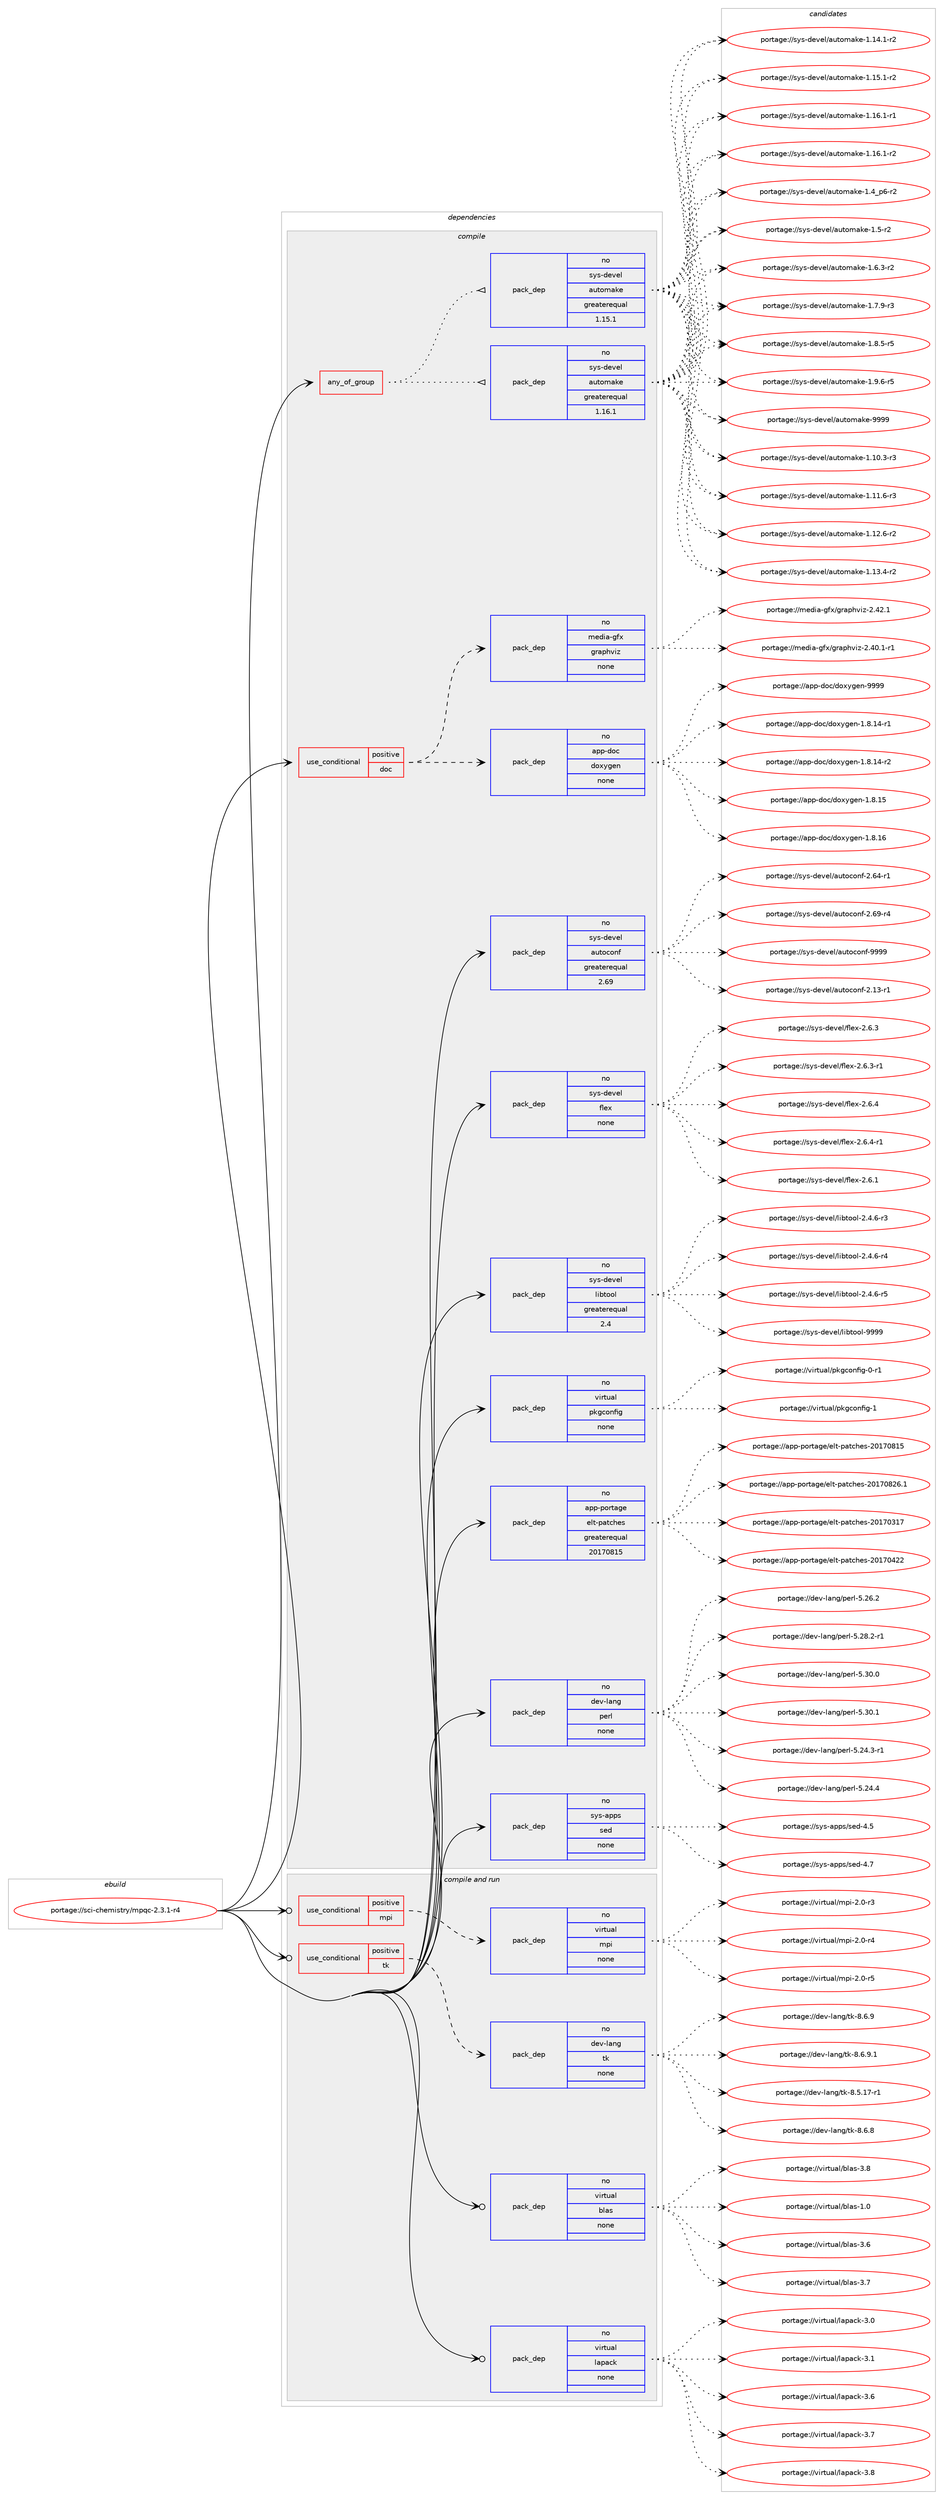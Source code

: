 digraph prolog {

# *************
# Graph options
# *************

newrank=true;
concentrate=true;
compound=true;
graph [rankdir=LR,fontname=Helvetica,fontsize=10,ranksep=1.5];#, ranksep=2.5, nodesep=0.2];
edge  [arrowhead=vee];
node  [fontname=Helvetica,fontsize=10];

# **********
# The ebuild
# **********

subgraph cluster_leftcol {
color=gray;
rank=same;
label=<<i>ebuild</i>>;
id [label="portage://sci-chemistry/mpqc-2.3.1-r4", color=red, width=4, href="../sci-chemistry/mpqc-2.3.1-r4.svg"];
}

# ****************
# The dependencies
# ****************

subgraph cluster_midcol {
color=gray;
label=<<i>dependencies</i>>;
subgraph cluster_compile {
fillcolor="#eeeeee";
style=filled;
label=<<i>compile</i>>;
subgraph any6322 {
dependency384898 [label=<<TABLE BORDER="0" CELLBORDER="1" CELLSPACING="0" CELLPADDING="4"><TR><TD CELLPADDING="10">any_of_group</TD></TR></TABLE>>, shape=none, color=red];subgraph pack282870 {
dependency384899 [label=<<TABLE BORDER="0" CELLBORDER="1" CELLSPACING="0" CELLPADDING="4" WIDTH="220"><TR><TD ROWSPAN="6" CELLPADDING="30">pack_dep</TD></TR><TR><TD WIDTH="110">no</TD></TR><TR><TD>sys-devel</TD></TR><TR><TD>automake</TD></TR><TR><TD>greaterequal</TD></TR><TR><TD>1.16.1</TD></TR></TABLE>>, shape=none, color=blue];
}
dependency384898:e -> dependency384899:w [weight=20,style="dotted",arrowhead="oinv"];
subgraph pack282871 {
dependency384900 [label=<<TABLE BORDER="0" CELLBORDER="1" CELLSPACING="0" CELLPADDING="4" WIDTH="220"><TR><TD ROWSPAN="6" CELLPADDING="30">pack_dep</TD></TR><TR><TD WIDTH="110">no</TD></TR><TR><TD>sys-devel</TD></TR><TR><TD>automake</TD></TR><TR><TD>greaterequal</TD></TR><TR><TD>1.15.1</TD></TR></TABLE>>, shape=none, color=blue];
}
dependency384898:e -> dependency384900:w [weight=20,style="dotted",arrowhead="oinv"];
}
id:e -> dependency384898:w [weight=20,style="solid",arrowhead="vee"];
subgraph cond95502 {
dependency384901 [label=<<TABLE BORDER="0" CELLBORDER="1" CELLSPACING="0" CELLPADDING="4"><TR><TD ROWSPAN="3" CELLPADDING="10">use_conditional</TD></TR><TR><TD>positive</TD></TR><TR><TD>doc</TD></TR></TABLE>>, shape=none, color=red];
subgraph pack282872 {
dependency384902 [label=<<TABLE BORDER="0" CELLBORDER="1" CELLSPACING="0" CELLPADDING="4" WIDTH="220"><TR><TD ROWSPAN="6" CELLPADDING="30">pack_dep</TD></TR><TR><TD WIDTH="110">no</TD></TR><TR><TD>app-doc</TD></TR><TR><TD>doxygen</TD></TR><TR><TD>none</TD></TR><TR><TD></TD></TR></TABLE>>, shape=none, color=blue];
}
dependency384901:e -> dependency384902:w [weight=20,style="dashed",arrowhead="vee"];
subgraph pack282873 {
dependency384903 [label=<<TABLE BORDER="0" CELLBORDER="1" CELLSPACING="0" CELLPADDING="4" WIDTH="220"><TR><TD ROWSPAN="6" CELLPADDING="30">pack_dep</TD></TR><TR><TD WIDTH="110">no</TD></TR><TR><TD>media-gfx</TD></TR><TR><TD>graphviz</TD></TR><TR><TD>none</TD></TR><TR><TD></TD></TR></TABLE>>, shape=none, color=blue];
}
dependency384901:e -> dependency384903:w [weight=20,style="dashed",arrowhead="vee"];
}
id:e -> dependency384901:w [weight=20,style="solid",arrowhead="vee"];
subgraph pack282874 {
dependency384904 [label=<<TABLE BORDER="0" CELLBORDER="1" CELLSPACING="0" CELLPADDING="4" WIDTH="220"><TR><TD ROWSPAN="6" CELLPADDING="30">pack_dep</TD></TR><TR><TD WIDTH="110">no</TD></TR><TR><TD>app-portage</TD></TR><TR><TD>elt-patches</TD></TR><TR><TD>greaterequal</TD></TR><TR><TD>20170815</TD></TR></TABLE>>, shape=none, color=blue];
}
id:e -> dependency384904:w [weight=20,style="solid",arrowhead="vee"];
subgraph pack282875 {
dependency384905 [label=<<TABLE BORDER="0" CELLBORDER="1" CELLSPACING="0" CELLPADDING="4" WIDTH="220"><TR><TD ROWSPAN="6" CELLPADDING="30">pack_dep</TD></TR><TR><TD WIDTH="110">no</TD></TR><TR><TD>dev-lang</TD></TR><TR><TD>perl</TD></TR><TR><TD>none</TD></TR><TR><TD></TD></TR></TABLE>>, shape=none, color=blue];
}
id:e -> dependency384905:w [weight=20,style="solid",arrowhead="vee"];
subgraph pack282876 {
dependency384906 [label=<<TABLE BORDER="0" CELLBORDER="1" CELLSPACING="0" CELLPADDING="4" WIDTH="220"><TR><TD ROWSPAN="6" CELLPADDING="30">pack_dep</TD></TR><TR><TD WIDTH="110">no</TD></TR><TR><TD>sys-apps</TD></TR><TR><TD>sed</TD></TR><TR><TD>none</TD></TR><TR><TD></TD></TR></TABLE>>, shape=none, color=blue];
}
id:e -> dependency384906:w [weight=20,style="solid",arrowhead="vee"];
subgraph pack282877 {
dependency384907 [label=<<TABLE BORDER="0" CELLBORDER="1" CELLSPACING="0" CELLPADDING="4" WIDTH="220"><TR><TD ROWSPAN="6" CELLPADDING="30">pack_dep</TD></TR><TR><TD WIDTH="110">no</TD></TR><TR><TD>sys-devel</TD></TR><TR><TD>autoconf</TD></TR><TR><TD>greaterequal</TD></TR><TR><TD>2.69</TD></TR></TABLE>>, shape=none, color=blue];
}
id:e -> dependency384907:w [weight=20,style="solid",arrowhead="vee"];
subgraph pack282878 {
dependency384908 [label=<<TABLE BORDER="0" CELLBORDER="1" CELLSPACING="0" CELLPADDING="4" WIDTH="220"><TR><TD ROWSPAN="6" CELLPADDING="30">pack_dep</TD></TR><TR><TD WIDTH="110">no</TD></TR><TR><TD>sys-devel</TD></TR><TR><TD>flex</TD></TR><TR><TD>none</TD></TR><TR><TD></TD></TR></TABLE>>, shape=none, color=blue];
}
id:e -> dependency384908:w [weight=20,style="solid",arrowhead="vee"];
subgraph pack282879 {
dependency384909 [label=<<TABLE BORDER="0" CELLBORDER="1" CELLSPACING="0" CELLPADDING="4" WIDTH="220"><TR><TD ROWSPAN="6" CELLPADDING="30">pack_dep</TD></TR><TR><TD WIDTH="110">no</TD></TR><TR><TD>sys-devel</TD></TR><TR><TD>libtool</TD></TR><TR><TD>greaterequal</TD></TR><TR><TD>2.4</TD></TR></TABLE>>, shape=none, color=blue];
}
id:e -> dependency384909:w [weight=20,style="solid",arrowhead="vee"];
subgraph pack282880 {
dependency384910 [label=<<TABLE BORDER="0" CELLBORDER="1" CELLSPACING="0" CELLPADDING="4" WIDTH="220"><TR><TD ROWSPAN="6" CELLPADDING="30">pack_dep</TD></TR><TR><TD WIDTH="110">no</TD></TR><TR><TD>virtual</TD></TR><TR><TD>pkgconfig</TD></TR><TR><TD>none</TD></TR><TR><TD></TD></TR></TABLE>>, shape=none, color=blue];
}
id:e -> dependency384910:w [weight=20,style="solid",arrowhead="vee"];
}
subgraph cluster_compileandrun {
fillcolor="#eeeeee";
style=filled;
label=<<i>compile and run</i>>;
subgraph cond95503 {
dependency384911 [label=<<TABLE BORDER="0" CELLBORDER="1" CELLSPACING="0" CELLPADDING="4"><TR><TD ROWSPAN="3" CELLPADDING="10">use_conditional</TD></TR><TR><TD>positive</TD></TR><TR><TD>mpi</TD></TR></TABLE>>, shape=none, color=red];
subgraph pack282881 {
dependency384912 [label=<<TABLE BORDER="0" CELLBORDER="1" CELLSPACING="0" CELLPADDING="4" WIDTH="220"><TR><TD ROWSPAN="6" CELLPADDING="30">pack_dep</TD></TR><TR><TD WIDTH="110">no</TD></TR><TR><TD>virtual</TD></TR><TR><TD>mpi</TD></TR><TR><TD>none</TD></TR><TR><TD></TD></TR></TABLE>>, shape=none, color=blue];
}
dependency384911:e -> dependency384912:w [weight=20,style="dashed",arrowhead="vee"];
}
id:e -> dependency384911:w [weight=20,style="solid",arrowhead="odotvee"];
subgraph cond95504 {
dependency384913 [label=<<TABLE BORDER="0" CELLBORDER="1" CELLSPACING="0" CELLPADDING="4"><TR><TD ROWSPAN="3" CELLPADDING="10">use_conditional</TD></TR><TR><TD>positive</TD></TR><TR><TD>tk</TD></TR></TABLE>>, shape=none, color=red];
subgraph pack282882 {
dependency384914 [label=<<TABLE BORDER="0" CELLBORDER="1" CELLSPACING="0" CELLPADDING="4" WIDTH="220"><TR><TD ROWSPAN="6" CELLPADDING="30">pack_dep</TD></TR><TR><TD WIDTH="110">no</TD></TR><TR><TD>dev-lang</TD></TR><TR><TD>tk</TD></TR><TR><TD>none</TD></TR><TR><TD></TD></TR></TABLE>>, shape=none, color=blue];
}
dependency384913:e -> dependency384914:w [weight=20,style="dashed",arrowhead="vee"];
}
id:e -> dependency384913:w [weight=20,style="solid",arrowhead="odotvee"];
subgraph pack282883 {
dependency384915 [label=<<TABLE BORDER="0" CELLBORDER="1" CELLSPACING="0" CELLPADDING="4" WIDTH="220"><TR><TD ROWSPAN="6" CELLPADDING="30">pack_dep</TD></TR><TR><TD WIDTH="110">no</TD></TR><TR><TD>virtual</TD></TR><TR><TD>blas</TD></TR><TR><TD>none</TD></TR><TR><TD></TD></TR></TABLE>>, shape=none, color=blue];
}
id:e -> dependency384915:w [weight=20,style="solid",arrowhead="odotvee"];
subgraph pack282884 {
dependency384916 [label=<<TABLE BORDER="0" CELLBORDER="1" CELLSPACING="0" CELLPADDING="4" WIDTH="220"><TR><TD ROWSPAN="6" CELLPADDING="30">pack_dep</TD></TR><TR><TD WIDTH="110">no</TD></TR><TR><TD>virtual</TD></TR><TR><TD>lapack</TD></TR><TR><TD>none</TD></TR><TR><TD></TD></TR></TABLE>>, shape=none, color=blue];
}
id:e -> dependency384916:w [weight=20,style="solid",arrowhead="odotvee"];
}
subgraph cluster_run {
fillcolor="#eeeeee";
style=filled;
label=<<i>run</i>>;
}
}

# **************
# The candidates
# **************

subgraph cluster_choices {
rank=same;
color=gray;
label=<<i>candidates</i>>;

subgraph choice282870 {
color=black;
nodesep=1;
choiceportage11512111545100101118101108479711711611110997107101454946494846514511451 [label="portage://sys-devel/automake-1.10.3-r3", color=red, width=4,href="../sys-devel/automake-1.10.3-r3.svg"];
choiceportage11512111545100101118101108479711711611110997107101454946494946544511451 [label="portage://sys-devel/automake-1.11.6-r3", color=red, width=4,href="../sys-devel/automake-1.11.6-r3.svg"];
choiceportage11512111545100101118101108479711711611110997107101454946495046544511450 [label="portage://sys-devel/automake-1.12.6-r2", color=red, width=4,href="../sys-devel/automake-1.12.6-r2.svg"];
choiceportage11512111545100101118101108479711711611110997107101454946495146524511450 [label="portage://sys-devel/automake-1.13.4-r2", color=red, width=4,href="../sys-devel/automake-1.13.4-r2.svg"];
choiceportage11512111545100101118101108479711711611110997107101454946495246494511450 [label="portage://sys-devel/automake-1.14.1-r2", color=red, width=4,href="../sys-devel/automake-1.14.1-r2.svg"];
choiceportage11512111545100101118101108479711711611110997107101454946495346494511450 [label="portage://sys-devel/automake-1.15.1-r2", color=red, width=4,href="../sys-devel/automake-1.15.1-r2.svg"];
choiceportage11512111545100101118101108479711711611110997107101454946495446494511449 [label="portage://sys-devel/automake-1.16.1-r1", color=red, width=4,href="../sys-devel/automake-1.16.1-r1.svg"];
choiceportage11512111545100101118101108479711711611110997107101454946495446494511450 [label="portage://sys-devel/automake-1.16.1-r2", color=red, width=4,href="../sys-devel/automake-1.16.1-r2.svg"];
choiceportage115121115451001011181011084797117116111109971071014549465295112544511450 [label="portage://sys-devel/automake-1.4_p6-r2", color=red, width=4,href="../sys-devel/automake-1.4_p6-r2.svg"];
choiceportage11512111545100101118101108479711711611110997107101454946534511450 [label="portage://sys-devel/automake-1.5-r2", color=red, width=4,href="../sys-devel/automake-1.5-r2.svg"];
choiceportage115121115451001011181011084797117116111109971071014549465446514511450 [label="portage://sys-devel/automake-1.6.3-r2", color=red, width=4,href="../sys-devel/automake-1.6.3-r2.svg"];
choiceportage115121115451001011181011084797117116111109971071014549465546574511451 [label="portage://sys-devel/automake-1.7.9-r3", color=red, width=4,href="../sys-devel/automake-1.7.9-r3.svg"];
choiceportage115121115451001011181011084797117116111109971071014549465646534511453 [label="portage://sys-devel/automake-1.8.5-r5", color=red, width=4,href="../sys-devel/automake-1.8.5-r5.svg"];
choiceportage115121115451001011181011084797117116111109971071014549465746544511453 [label="portage://sys-devel/automake-1.9.6-r5", color=red, width=4,href="../sys-devel/automake-1.9.6-r5.svg"];
choiceportage115121115451001011181011084797117116111109971071014557575757 [label="portage://sys-devel/automake-9999", color=red, width=4,href="../sys-devel/automake-9999.svg"];
dependency384899:e -> choiceportage11512111545100101118101108479711711611110997107101454946494846514511451:w [style=dotted,weight="100"];
dependency384899:e -> choiceportage11512111545100101118101108479711711611110997107101454946494946544511451:w [style=dotted,weight="100"];
dependency384899:e -> choiceportage11512111545100101118101108479711711611110997107101454946495046544511450:w [style=dotted,weight="100"];
dependency384899:e -> choiceportage11512111545100101118101108479711711611110997107101454946495146524511450:w [style=dotted,weight="100"];
dependency384899:e -> choiceportage11512111545100101118101108479711711611110997107101454946495246494511450:w [style=dotted,weight="100"];
dependency384899:e -> choiceportage11512111545100101118101108479711711611110997107101454946495346494511450:w [style=dotted,weight="100"];
dependency384899:e -> choiceportage11512111545100101118101108479711711611110997107101454946495446494511449:w [style=dotted,weight="100"];
dependency384899:e -> choiceportage11512111545100101118101108479711711611110997107101454946495446494511450:w [style=dotted,weight="100"];
dependency384899:e -> choiceportage115121115451001011181011084797117116111109971071014549465295112544511450:w [style=dotted,weight="100"];
dependency384899:e -> choiceportage11512111545100101118101108479711711611110997107101454946534511450:w [style=dotted,weight="100"];
dependency384899:e -> choiceportage115121115451001011181011084797117116111109971071014549465446514511450:w [style=dotted,weight="100"];
dependency384899:e -> choiceportage115121115451001011181011084797117116111109971071014549465546574511451:w [style=dotted,weight="100"];
dependency384899:e -> choiceportage115121115451001011181011084797117116111109971071014549465646534511453:w [style=dotted,weight="100"];
dependency384899:e -> choiceportage115121115451001011181011084797117116111109971071014549465746544511453:w [style=dotted,weight="100"];
dependency384899:e -> choiceportage115121115451001011181011084797117116111109971071014557575757:w [style=dotted,weight="100"];
}
subgraph choice282871 {
color=black;
nodesep=1;
choiceportage11512111545100101118101108479711711611110997107101454946494846514511451 [label="portage://sys-devel/automake-1.10.3-r3", color=red, width=4,href="../sys-devel/automake-1.10.3-r3.svg"];
choiceportage11512111545100101118101108479711711611110997107101454946494946544511451 [label="portage://sys-devel/automake-1.11.6-r3", color=red, width=4,href="../sys-devel/automake-1.11.6-r3.svg"];
choiceportage11512111545100101118101108479711711611110997107101454946495046544511450 [label="portage://sys-devel/automake-1.12.6-r2", color=red, width=4,href="../sys-devel/automake-1.12.6-r2.svg"];
choiceportage11512111545100101118101108479711711611110997107101454946495146524511450 [label="portage://sys-devel/automake-1.13.4-r2", color=red, width=4,href="../sys-devel/automake-1.13.4-r2.svg"];
choiceportage11512111545100101118101108479711711611110997107101454946495246494511450 [label="portage://sys-devel/automake-1.14.1-r2", color=red, width=4,href="../sys-devel/automake-1.14.1-r2.svg"];
choiceportage11512111545100101118101108479711711611110997107101454946495346494511450 [label="portage://sys-devel/automake-1.15.1-r2", color=red, width=4,href="../sys-devel/automake-1.15.1-r2.svg"];
choiceportage11512111545100101118101108479711711611110997107101454946495446494511449 [label="portage://sys-devel/automake-1.16.1-r1", color=red, width=4,href="../sys-devel/automake-1.16.1-r1.svg"];
choiceportage11512111545100101118101108479711711611110997107101454946495446494511450 [label="portage://sys-devel/automake-1.16.1-r2", color=red, width=4,href="../sys-devel/automake-1.16.1-r2.svg"];
choiceportage115121115451001011181011084797117116111109971071014549465295112544511450 [label="portage://sys-devel/automake-1.4_p6-r2", color=red, width=4,href="../sys-devel/automake-1.4_p6-r2.svg"];
choiceportage11512111545100101118101108479711711611110997107101454946534511450 [label="portage://sys-devel/automake-1.5-r2", color=red, width=4,href="../sys-devel/automake-1.5-r2.svg"];
choiceportage115121115451001011181011084797117116111109971071014549465446514511450 [label="portage://sys-devel/automake-1.6.3-r2", color=red, width=4,href="../sys-devel/automake-1.6.3-r2.svg"];
choiceportage115121115451001011181011084797117116111109971071014549465546574511451 [label="portage://sys-devel/automake-1.7.9-r3", color=red, width=4,href="../sys-devel/automake-1.7.9-r3.svg"];
choiceportage115121115451001011181011084797117116111109971071014549465646534511453 [label="portage://sys-devel/automake-1.8.5-r5", color=red, width=4,href="../sys-devel/automake-1.8.5-r5.svg"];
choiceportage115121115451001011181011084797117116111109971071014549465746544511453 [label="portage://sys-devel/automake-1.9.6-r5", color=red, width=4,href="../sys-devel/automake-1.9.6-r5.svg"];
choiceportage115121115451001011181011084797117116111109971071014557575757 [label="portage://sys-devel/automake-9999", color=red, width=4,href="../sys-devel/automake-9999.svg"];
dependency384900:e -> choiceportage11512111545100101118101108479711711611110997107101454946494846514511451:w [style=dotted,weight="100"];
dependency384900:e -> choiceportage11512111545100101118101108479711711611110997107101454946494946544511451:w [style=dotted,weight="100"];
dependency384900:e -> choiceportage11512111545100101118101108479711711611110997107101454946495046544511450:w [style=dotted,weight="100"];
dependency384900:e -> choiceportage11512111545100101118101108479711711611110997107101454946495146524511450:w [style=dotted,weight="100"];
dependency384900:e -> choiceportage11512111545100101118101108479711711611110997107101454946495246494511450:w [style=dotted,weight="100"];
dependency384900:e -> choiceportage11512111545100101118101108479711711611110997107101454946495346494511450:w [style=dotted,weight="100"];
dependency384900:e -> choiceportage11512111545100101118101108479711711611110997107101454946495446494511449:w [style=dotted,weight="100"];
dependency384900:e -> choiceportage11512111545100101118101108479711711611110997107101454946495446494511450:w [style=dotted,weight="100"];
dependency384900:e -> choiceportage115121115451001011181011084797117116111109971071014549465295112544511450:w [style=dotted,weight="100"];
dependency384900:e -> choiceportage11512111545100101118101108479711711611110997107101454946534511450:w [style=dotted,weight="100"];
dependency384900:e -> choiceportage115121115451001011181011084797117116111109971071014549465446514511450:w [style=dotted,weight="100"];
dependency384900:e -> choiceportage115121115451001011181011084797117116111109971071014549465546574511451:w [style=dotted,weight="100"];
dependency384900:e -> choiceportage115121115451001011181011084797117116111109971071014549465646534511453:w [style=dotted,weight="100"];
dependency384900:e -> choiceportage115121115451001011181011084797117116111109971071014549465746544511453:w [style=dotted,weight="100"];
dependency384900:e -> choiceportage115121115451001011181011084797117116111109971071014557575757:w [style=dotted,weight="100"];
}
subgraph choice282872 {
color=black;
nodesep=1;
choiceportage97112112451001119947100111120121103101110454946564649524511449 [label="portage://app-doc/doxygen-1.8.14-r1", color=red, width=4,href="../app-doc/doxygen-1.8.14-r1.svg"];
choiceportage97112112451001119947100111120121103101110454946564649524511450 [label="portage://app-doc/doxygen-1.8.14-r2", color=red, width=4,href="../app-doc/doxygen-1.8.14-r2.svg"];
choiceportage9711211245100111994710011112012110310111045494656464953 [label="portage://app-doc/doxygen-1.8.15", color=red, width=4,href="../app-doc/doxygen-1.8.15.svg"];
choiceportage9711211245100111994710011112012110310111045494656464954 [label="portage://app-doc/doxygen-1.8.16", color=red, width=4,href="../app-doc/doxygen-1.8.16.svg"];
choiceportage971121124510011199471001111201211031011104557575757 [label="portage://app-doc/doxygen-9999", color=red, width=4,href="../app-doc/doxygen-9999.svg"];
dependency384902:e -> choiceportage97112112451001119947100111120121103101110454946564649524511449:w [style=dotted,weight="100"];
dependency384902:e -> choiceportage97112112451001119947100111120121103101110454946564649524511450:w [style=dotted,weight="100"];
dependency384902:e -> choiceportage9711211245100111994710011112012110310111045494656464953:w [style=dotted,weight="100"];
dependency384902:e -> choiceportage9711211245100111994710011112012110310111045494656464954:w [style=dotted,weight="100"];
dependency384902:e -> choiceportage971121124510011199471001111201211031011104557575757:w [style=dotted,weight="100"];
}
subgraph choice282873 {
color=black;
nodesep=1;
choiceportage10910110010597451031021204710311497112104118105122455046524846494511449 [label="portage://media-gfx/graphviz-2.40.1-r1", color=red, width=4,href="../media-gfx/graphviz-2.40.1-r1.svg"];
choiceportage1091011001059745103102120471031149711210411810512245504652504649 [label="portage://media-gfx/graphviz-2.42.1", color=red, width=4,href="../media-gfx/graphviz-2.42.1.svg"];
dependency384903:e -> choiceportage10910110010597451031021204710311497112104118105122455046524846494511449:w [style=dotted,weight="100"];
dependency384903:e -> choiceportage1091011001059745103102120471031149711210411810512245504652504649:w [style=dotted,weight="100"];
}
subgraph choice282874 {
color=black;
nodesep=1;
choiceportage97112112451121111141169710310147101108116451129711699104101115455048495548514955 [label="portage://app-portage/elt-patches-20170317", color=red, width=4,href="../app-portage/elt-patches-20170317.svg"];
choiceportage97112112451121111141169710310147101108116451129711699104101115455048495548525050 [label="portage://app-portage/elt-patches-20170422", color=red, width=4,href="../app-portage/elt-patches-20170422.svg"];
choiceportage97112112451121111141169710310147101108116451129711699104101115455048495548564953 [label="portage://app-portage/elt-patches-20170815", color=red, width=4,href="../app-portage/elt-patches-20170815.svg"];
choiceportage971121124511211111411697103101471011081164511297116991041011154550484955485650544649 [label="portage://app-portage/elt-patches-20170826.1", color=red, width=4,href="../app-portage/elt-patches-20170826.1.svg"];
dependency384904:e -> choiceportage97112112451121111141169710310147101108116451129711699104101115455048495548514955:w [style=dotted,weight="100"];
dependency384904:e -> choiceportage97112112451121111141169710310147101108116451129711699104101115455048495548525050:w [style=dotted,weight="100"];
dependency384904:e -> choiceportage97112112451121111141169710310147101108116451129711699104101115455048495548564953:w [style=dotted,weight="100"];
dependency384904:e -> choiceportage971121124511211111411697103101471011081164511297116991041011154550484955485650544649:w [style=dotted,weight="100"];
}
subgraph choice282875 {
color=black;
nodesep=1;
choiceportage100101118451089711010347112101114108455346505246514511449 [label="portage://dev-lang/perl-5.24.3-r1", color=red, width=4,href="../dev-lang/perl-5.24.3-r1.svg"];
choiceportage10010111845108971101034711210111410845534650524652 [label="portage://dev-lang/perl-5.24.4", color=red, width=4,href="../dev-lang/perl-5.24.4.svg"];
choiceportage10010111845108971101034711210111410845534650544650 [label="portage://dev-lang/perl-5.26.2", color=red, width=4,href="../dev-lang/perl-5.26.2.svg"];
choiceportage100101118451089711010347112101114108455346505646504511449 [label="portage://dev-lang/perl-5.28.2-r1", color=red, width=4,href="../dev-lang/perl-5.28.2-r1.svg"];
choiceportage10010111845108971101034711210111410845534651484648 [label="portage://dev-lang/perl-5.30.0", color=red, width=4,href="../dev-lang/perl-5.30.0.svg"];
choiceportage10010111845108971101034711210111410845534651484649 [label="portage://dev-lang/perl-5.30.1", color=red, width=4,href="../dev-lang/perl-5.30.1.svg"];
dependency384905:e -> choiceportage100101118451089711010347112101114108455346505246514511449:w [style=dotted,weight="100"];
dependency384905:e -> choiceportage10010111845108971101034711210111410845534650524652:w [style=dotted,weight="100"];
dependency384905:e -> choiceportage10010111845108971101034711210111410845534650544650:w [style=dotted,weight="100"];
dependency384905:e -> choiceportage100101118451089711010347112101114108455346505646504511449:w [style=dotted,weight="100"];
dependency384905:e -> choiceportage10010111845108971101034711210111410845534651484648:w [style=dotted,weight="100"];
dependency384905:e -> choiceportage10010111845108971101034711210111410845534651484649:w [style=dotted,weight="100"];
}
subgraph choice282876 {
color=black;
nodesep=1;
choiceportage11512111545971121121154711510110045524653 [label="portage://sys-apps/sed-4.5", color=red, width=4,href="../sys-apps/sed-4.5.svg"];
choiceportage11512111545971121121154711510110045524655 [label="portage://sys-apps/sed-4.7", color=red, width=4,href="../sys-apps/sed-4.7.svg"];
dependency384906:e -> choiceportage11512111545971121121154711510110045524653:w [style=dotted,weight="100"];
dependency384906:e -> choiceportage11512111545971121121154711510110045524655:w [style=dotted,weight="100"];
}
subgraph choice282877 {
color=black;
nodesep=1;
choiceportage1151211154510010111810110847971171161119911111010245504649514511449 [label="portage://sys-devel/autoconf-2.13-r1", color=red, width=4,href="../sys-devel/autoconf-2.13-r1.svg"];
choiceportage1151211154510010111810110847971171161119911111010245504654524511449 [label="portage://sys-devel/autoconf-2.64-r1", color=red, width=4,href="../sys-devel/autoconf-2.64-r1.svg"];
choiceportage1151211154510010111810110847971171161119911111010245504654574511452 [label="portage://sys-devel/autoconf-2.69-r4", color=red, width=4,href="../sys-devel/autoconf-2.69-r4.svg"];
choiceportage115121115451001011181011084797117116111991111101024557575757 [label="portage://sys-devel/autoconf-9999", color=red, width=4,href="../sys-devel/autoconf-9999.svg"];
dependency384907:e -> choiceportage1151211154510010111810110847971171161119911111010245504649514511449:w [style=dotted,weight="100"];
dependency384907:e -> choiceportage1151211154510010111810110847971171161119911111010245504654524511449:w [style=dotted,weight="100"];
dependency384907:e -> choiceportage1151211154510010111810110847971171161119911111010245504654574511452:w [style=dotted,weight="100"];
dependency384907:e -> choiceportage115121115451001011181011084797117116111991111101024557575757:w [style=dotted,weight="100"];
}
subgraph choice282878 {
color=black;
nodesep=1;
choiceportage1151211154510010111810110847102108101120455046544649 [label="portage://sys-devel/flex-2.6.1", color=red, width=4,href="../sys-devel/flex-2.6.1.svg"];
choiceportage1151211154510010111810110847102108101120455046544651 [label="portage://sys-devel/flex-2.6.3", color=red, width=4,href="../sys-devel/flex-2.6.3.svg"];
choiceportage11512111545100101118101108471021081011204550465446514511449 [label="portage://sys-devel/flex-2.6.3-r1", color=red, width=4,href="../sys-devel/flex-2.6.3-r1.svg"];
choiceportage1151211154510010111810110847102108101120455046544652 [label="portage://sys-devel/flex-2.6.4", color=red, width=4,href="../sys-devel/flex-2.6.4.svg"];
choiceportage11512111545100101118101108471021081011204550465446524511449 [label="portage://sys-devel/flex-2.6.4-r1", color=red, width=4,href="../sys-devel/flex-2.6.4-r1.svg"];
dependency384908:e -> choiceportage1151211154510010111810110847102108101120455046544649:w [style=dotted,weight="100"];
dependency384908:e -> choiceportage1151211154510010111810110847102108101120455046544651:w [style=dotted,weight="100"];
dependency384908:e -> choiceportage11512111545100101118101108471021081011204550465446514511449:w [style=dotted,weight="100"];
dependency384908:e -> choiceportage1151211154510010111810110847102108101120455046544652:w [style=dotted,weight="100"];
dependency384908:e -> choiceportage11512111545100101118101108471021081011204550465446524511449:w [style=dotted,weight="100"];
}
subgraph choice282879 {
color=black;
nodesep=1;
choiceportage1151211154510010111810110847108105981161111111084550465246544511451 [label="portage://sys-devel/libtool-2.4.6-r3", color=red, width=4,href="../sys-devel/libtool-2.4.6-r3.svg"];
choiceportage1151211154510010111810110847108105981161111111084550465246544511452 [label="portage://sys-devel/libtool-2.4.6-r4", color=red, width=4,href="../sys-devel/libtool-2.4.6-r4.svg"];
choiceportage1151211154510010111810110847108105981161111111084550465246544511453 [label="portage://sys-devel/libtool-2.4.6-r5", color=red, width=4,href="../sys-devel/libtool-2.4.6-r5.svg"];
choiceportage1151211154510010111810110847108105981161111111084557575757 [label="portage://sys-devel/libtool-9999", color=red, width=4,href="../sys-devel/libtool-9999.svg"];
dependency384909:e -> choiceportage1151211154510010111810110847108105981161111111084550465246544511451:w [style=dotted,weight="100"];
dependency384909:e -> choiceportage1151211154510010111810110847108105981161111111084550465246544511452:w [style=dotted,weight="100"];
dependency384909:e -> choiceportage1151211154510010111810110847108105981161111111084550465246544511453:w [style=dotted,weight="100"];
dependency384909:e -> choiceportage1151211154510010111810110847108105981161111111084557575757:w [style=dotted,weight="100"];
}
subgraph choice282880 {
color=black;
nodesep=1;
choiceportage11810511411611797108471121071039911111010210510345484511449 [label="portage://virtual/pkgconfig-0-r1", color=red, width=4,href="../virtual/pkgconfig-0-r1.svg"];
choiceportage1181051141161179710847112107103991111101021051034549 [label="portage://virtual/pkgconfig-1", color=red, width=4,href="../virtual/pkgconfig-1.svg"];
dependency384910:e -> choiceportage11810511411611797108471121071039911111010210510345484511449:w [style=dotted,weight="100"];
dependency384910:e -> choiceportage1181051141161179710847112107103991111101021051034549:w [style=dotted,weight="100"];
}
subgraph choice282881 {
color=black;
nodesep=1;
choiceportage1181051141161179710847109112105455046484511451 [label="portage://virtual/mpi-2.0-r3", color=red, width=4,href="../virtual/mpi-2.0-r3.svg"];
choiceportage1181051141161179710847109112105455046484511452 [label="portage://virtual/mpi-2.0-r4", color=red, width=4,href="../virtual/mpi-2.0-r4.svg"];
choiceportage1181051141161179710847109112105455046484511453 [label="portage://virtual/mpi-2.0-r5", color=red, width=4,href="../virtual/mpi-2.0-r5.svg"];
dependency384912:e -> choiceportage1181051141161179710847109112105455046484511451:w [style=dotted,weight="100"];
dependency384912:e -> choiceportage1181051141161179710847109112105455046484511452:w [style=dotted,weight="100"];
dependency384912:e -> choiceportage1181051141161179710847109112105455046484511453:w [style=dotted,weight="100"];
}
subgraph choice282882 {
color=black;
nodesep=1;
choiceportage100101118451089711010347116107455646534649554511449 [label="portage://dev-lang/tk-8.5.17-r1", color=red, width=4,href="../dev-lang/tk-8.5.17-r1.svg"];
choiceportage100101118451089711010347116107455646544656 [label="portage://dev-lang/tk-8.6.8", color=red, width=4,href="../dev-lang/tk-8.6.8.svg"];
choiceportage100101118451089711010347116107455646544657 [label="portage://dev-lang/tk-8.6.9", color=red, width=4,href="../dev-lang/tk-8.6.9.svg"];
choiceportage1001011184510897110103471161074556465446574649 [label="portage://dev-lang/tk-8.6.9.1", color=red, width=4,href="../dev-lang/tk-8.6.9.1.svg"];
dependency384914:e -> choiceportage100101118451089711010347116107455646534649554511449:w [style=dotted,weight="100"];
dependency384914:e -> choiceportage100101118451089711010347116107455646544656:w [style=dotted,weight="100"];
dependency384914:e -> choiceportage100101118451089711010347116107455646544657:w [style=dotted,weight="100"];
dependency384914:e -> choiceportage1001011184510897110103471161074556465446574649:w [style=dotted,weight="100"];
}
subgraph choice282883 {
color=black;
nodesep=1;
choiceportage1181051141161179710847981089711545494648 [label="portage://virtual/blas-1.0", color=red, width=4,href="../virtual/blas-1.0.svg"];
choiceportage1181051141161179710847981089711545514654 [label="portage://virtual/blas-3.6", color=red, width=4,href="../virtual/blas-3.6.svg"];
choiceportage1181051141161179710847981089711545514655 [label="portage://virtual/blas-3.7", color=red, width=4,href="../virtual/blas-3.7.svg"];
choiceportage1181051141161179710847981089711545514656 [label="portage://virtual/blas-3.8", color=red, width=4,href="../virtual/blas-3.8.svg"];
dependency384915:e -> choiceportage1181051141161179710847981089711545494648:w [style=dotted,weight="100"];
dependency384915:e -> choiceportage1181051141161179710847981089711545514654:w [style=dotted,weight="100"];
dependency384915:e -> choiceportage1181051141161179710847981089711545514655:w [style=dotted,weight="100"];
dependency384915:e -> choiceportage1181051141161179710847981089711545514656:w [style=dotted,weight="100"];
}
subgraph choice282884 {
color=black;
nodesep=1;
choiceportage118105114116117971084710897112979910745514648 [label="portage://virtual/lapack-3.0", color=red, width=4,href="../virtual/lapack-3.0.svg"];
choiceportage118105114116117971084710897112979910745514649 [label="portage://virtual/lapack-3.1", color=red, width=4,href="../virtual/lapack-3.1.svg"];
choiceportage118105114116117971084710897112979910745514654 [label="portage://virtual/lapack-3.6", color=red, width=4,href="../virtual/lapack-3.6.svg"];
choiceportage118105114116117971084710897112979910745514655 [label="portage://virtual/lapack-3.7", color=red, width=4,href="../virtual/lapack-3.7.svg"];
choiceportage118105114116117971084710897112979910745514656 [label="portage://virtual/lapack-3.8", color=red, width=4,href="../virtual/lapack-3.8.svg"];
dependency384916:e -> choiceportage118105114116117971084710897112979910745514648:w [style=dotted,weight="100"];
dependency384916:e -> choiceportage118105114116117971084710897112979910745514649:w [style=dotted,weight="100"];
dependency384916:e -> choiceportage118105114116117971084710897112979910745514654:w [style=dotted,weight="100"];
dependency384916:e -> choiceportage118105114116117971084710897112979910745514655:w [style=dotted,weight="100"];
dependency384916:e -> choiceportage118105114116117971084710897112979910745514656:w [style=dotted,weight="100"];
}
}

}
